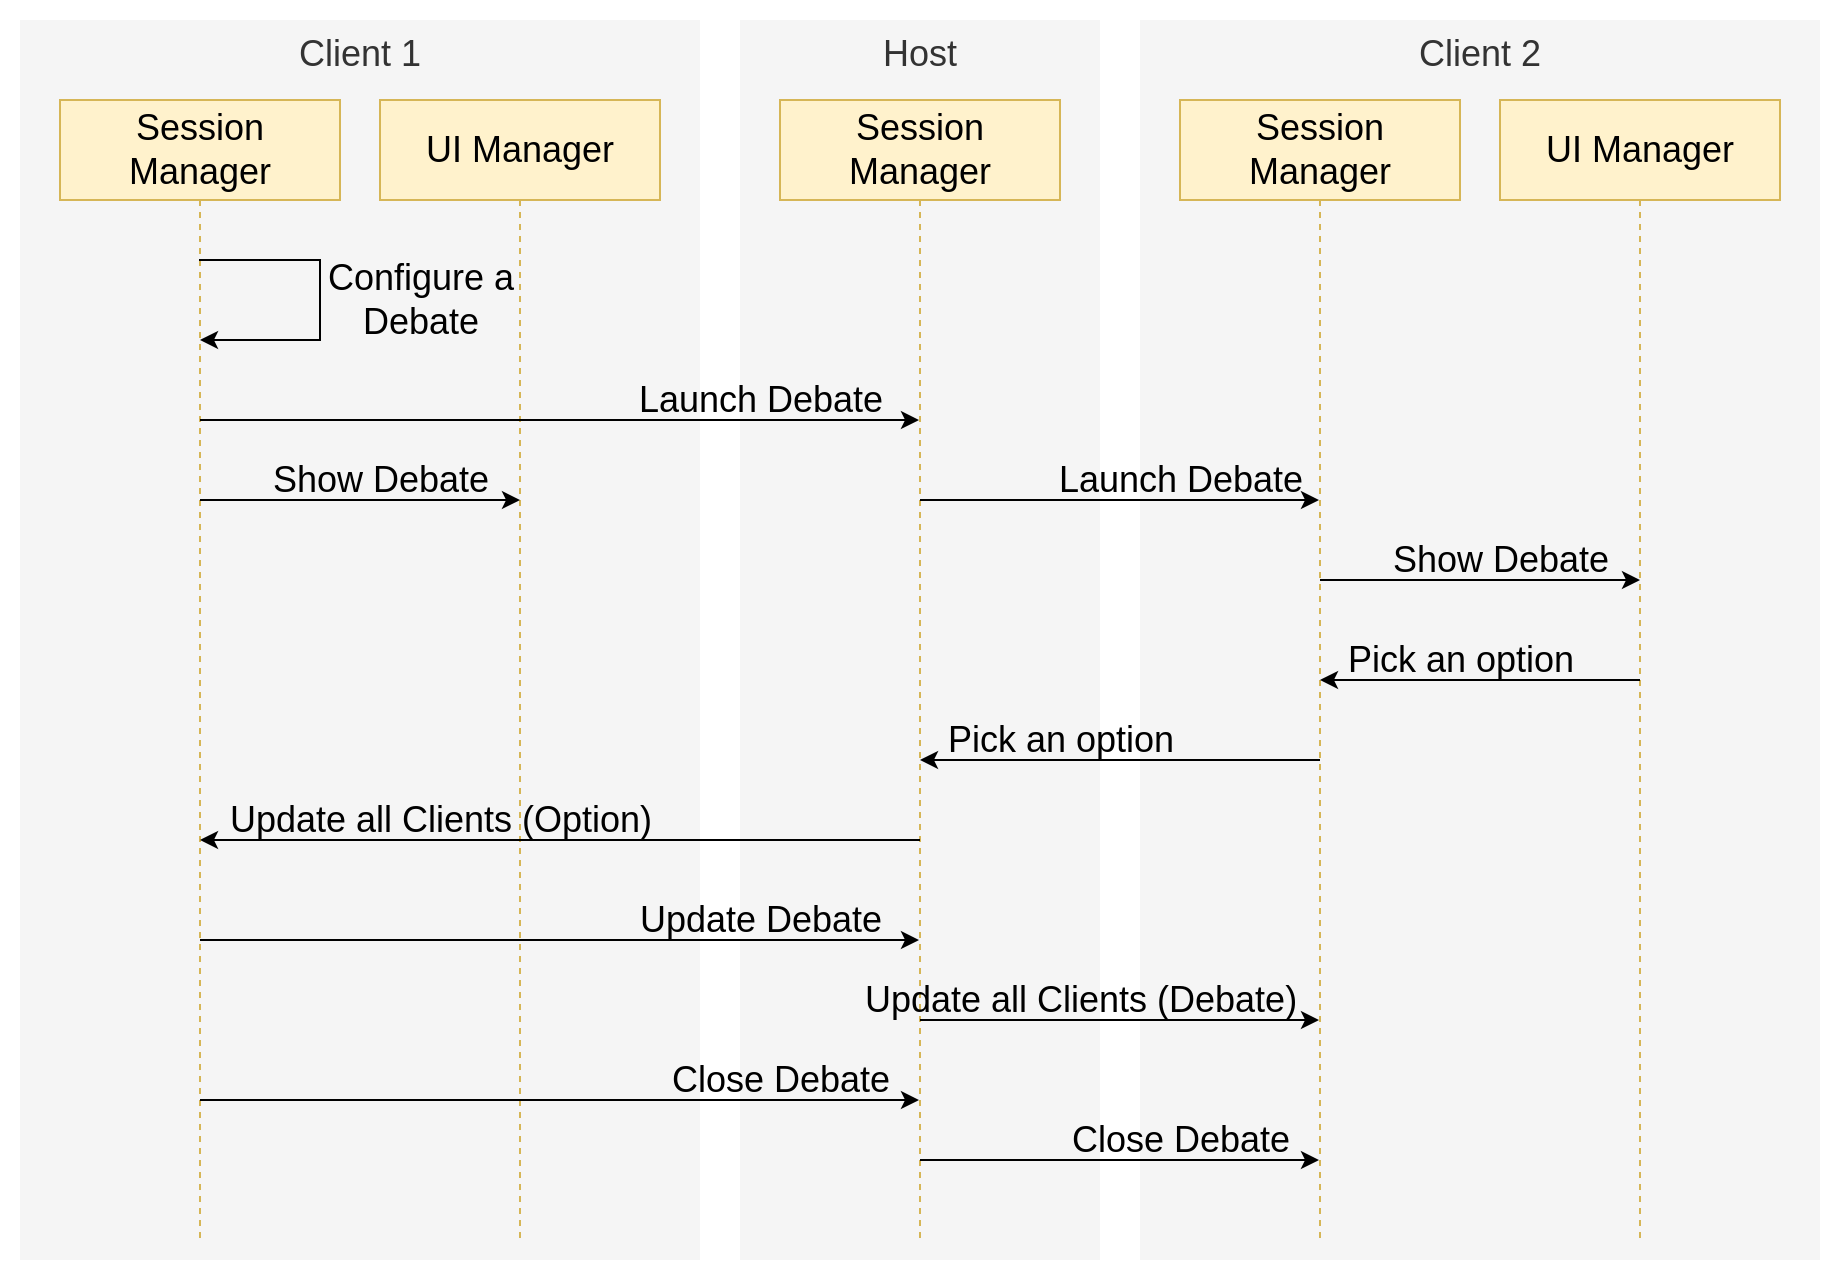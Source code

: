 <mxfile version="28.0.6">
  <diagram name="Page-1" id="0rfWOfyjAOf733A-oJOd">
    <mxGraphModel dx="1426" dy="841" grid="1" gridSize="10" guides="1" tooltips="1" connect="1" arrows="1" fold="1" page="1" pageScale="1" pageWidth="827" pageHeight="1169" math="0" shadow="0">
      <root>
        <mxCell id="0" />
        <mxCell id="1" parent="0" />
        <mxCell id="B6tf1ZhUQxjnIPDWgsCj-48" value="" style="rounded=0;whiteSpace=wrap;html=1;strokeColor=none;" parent="1" vertex="1">
          <mxGeometry x="90" y="30" width="920" height="640" as="geometry" />
        </mxCell>
        <mxCell id="B6tf1ZhUQxjnIPDWgsCj-47" value="Client 2" style="rounded=0;whiteSpace=wrap;html=1;fillColor=#f5f5f5;fontColor=#333333;strokeColor=none;verticalAlign=top;fontSize=18;" parent="1" vertex="1">
          <mxGeometry x="660" y="40" width="340" height="620" as="geometry" />
        </mxCell>
        <mxCell id="B6tf1ZhUQxjnIPDWgsCj-46" value="Host" style="rounded=0;whiteSpace=wrap;html=1;fillColor=#f5f5f5;fontColor=#333333;strokeColor=none;verticalAlign=top;fontSize=18;" parent="1" vertex="1">
          <mxGeometry x="460" y="40" width="180" height="620" as="geometry" />
        </mxCell>
        <mxCell id="B6tf1ZhUQxjnIPDWgsCj-45" value="Client 1" style="rounded=0;whiteSpace=wrap;html=1;fillColor=#f5f5f5;fontColor=#333333;strokeColor=none;verticalAlign=top;fontSize=18;" parent="1" vertex="1">
          <mxGeometry x="100" y="40" width="340" height="620" as="geometry" />
        </mxCell>
        <mxCell id="uIkM0Dpdz_mQOi9VMkWr-1" value="Session Manager" style="shape=umlLifeline;perimeter=lifelinePerimeter;whiteSpace=wrap;html=1;container=1;dropTarget=0;collapsible=0;recursiveResize=0;outlineConnect=0;portConstraint=eastwest;newEdgeStyle={&quot;curved&quot;:0,&quot;rounded&quot;:0};fontSize=18;size=50;fillColor=#fff2cc;strokeColor=#d6b656;" parent="1" vertex="1">
          <mxGeometry x="120" y="80" width="140" height="570" as="geometry" />
        </mxCell>
        <mxCell id="uIkM0Dpdz_mQOi9VMkWr-31" value="Session Manager" style="shape=umlLifeline;perimeter=lifelinePerimeter;whiteSpace=wrap;html=1;container=1;dropTarget=0;collapsible=0;recursiveResize=0;outlineConnect=0;portConstraint=eastwest;newEdgeStyle={&quot;curved&quot;:0,&quot;rounded&quot;:0};fontSize=18;size=50;fillColor=#fff2cc;strokeColor=#d6b656;" parent="1" vertex="1">
          <mxGeometry x="480" y="80" width="140" height="570" as="geometry" />
        </mxCell>
        <mxCell id="uIkM0Dpdz_mQOi9VMkWr-32" value="UI Manager" style="shape=umlLifeline;perimeter=lifelinePerimeter;whiteSpace=wrap;html=1;container=1;dropTarget=0;collapsible=0;recursiveResize=0;outlineConnect=0;portConstraint=eastwest;newEdgeStyle={&quot;curved&quot;:0,&quot;rounded&quot;:0};fontSize=18;size=50;fillColor=#fff2cc;strokeColor=#d6b656;" parent="1" vertex="1">
          <mxGeometry x="280" y="80" width="140" height="570" as="geometry" />
        </mxCell>
        <mxCell id="uIkM0Dpdz_mQOi9VMkWr-46" value="" style="endArrow=classic;html=1;rounded=0;snapToPoint=0;" parent="1" target="uIkM0Dpdz_mQOi9VMkWr-1" edge="1">
          <mxGeometry relative="1" as="geometry">
            <mxPoint x="189.5" y="160" as="sourcePoint" />
            <mxPoint x="476" y="160" as="targetPoint" />
            <Array as="points">
              <mxPoint x="250" y="160" />
              <mxPoint x="250" y="180" />
              <mxPoint x="250" y="200" />
            </Array>
          </mxGeometry>
        </mxCell>
        <mxCell id="uIkM0Dpdz_mQOi9VMkWr-47" value="Configure a&lt;div&gt;Debate&lt;/div&gt;" style="edgeLabel;resizable=0;html=1;;align=center;verticalAlign=middle;fontSize=18;labelBackgroundColor=none;" parent="uIkM0Dpdz_mQOi9VMkWr-46" connectable="0" vertex="1">
          <mxGeometry relative="1" as="geometry">
            <mxPoint x="50" as="offset" />
          </mxGeometry>
        </mxCell>
        <mxCell id="B6tf1ZhUQxjnIPDWgsCj-1" value="UI Manager" style="shape=umlLifeline;perimeter=lifelinePerimeter;whiteSpace=wrap;html=1;container=1;dropTarget=0;collapsible=0;recursiveResize=0;outlineConnect=0;portConstraint=eastwest;newEdgeStyle={&quot;curved&quot;:0,&quot;rounded&quot;:0};fontSize=18;size=50;fillColor=#fff2cc;strokeColor=#d6b656;" parent="1" vertex="1">
          <mxGeometry x="840" y="80" width="140" height="570" as="geometry" />
        </mxCell>
        <mxCell id="B6tf1ZhUQxjnIPDWgsCj-2" value="Session Manager" style="shape=umlLifeline;perimeter=lifelinePerimeter;whiteSpace=wrap;html=1;container=1;dropTarget=0;collapsible=0;recursiveResize=0;outlineConnect=0;portConstraint=eastwest;newEdgeStyle={&quot;curved&quot;:0,&quot;rounded&quot;:0};fontSize=18;size=50;fillColor=#fff2cc;strokeColor=#d6b656;" parent="1" vertex="1">
          <mxGeometry x="680" y="80" width="140" height="570" as="geometry" />
        </mxCell>
        <mxCell id="B6tf1ZhUQxjnIPDWgsCj-11" value="" style="endArrow=classic;html=1;rounded=0;snapToPoint=0;" parent="1" edge="1">
          <mxGeometry relative="1" as="geometry">
            <mxPoint x="550" y="280" as="sourcePoint" />
            <mxPoint x="749.5" y="280" as="targetPoint" />
          </mxGeometry>
        </mxCell>
        <mxCell id="B6tf1ZhUQxjnIPDWgsCj-12" value="Launch Debate" style="edgeLabel;resizable=0;html=1;;align=center;verticalAlign=middle;fontSize=18;labelBackgroundColor=none;" parent="B6tf1ZhUQxjnIPDWgsCj-11" connectable="0" vertex="1">
          <mxGeometry relative="1" as="geometry">
            <mxPoint x="30" y="-10" as="offset" />
          </mxGeometry>
        </mxCell>
        <mxCell id="B6tf1ZhUQxjnIPDWgsCj-13" value="" style="endArrow=classic;html=1;rounded=0;snapToPoint=0;" parent="1" edge="1">
          <mxGeometry relative="1" as="geometry">
            <mxPoint x="190" y="240" as="sourcePoint" />
            <mxPoint x="549.5" y="240" as="targetPoint" />
          </mxGeometry>
        </mxCell>
        <mxCell id="B6tf1ZhUQxjnIPDWgsCj-14" value="Launch Debate" style="edgeLabel;resizable=0;html=1;;align=center;verticalAlign=middle;fontSize=18;labelBackgroundColor=none;" parent="B6tf1ZhUQxjnIPDWgsCj-13" connectable="0" vertex="1">
          <mxGeometry relative="1" as="geometry">
            <mxPoint x="100" y="-10" as="offset" />
          </mxGeometry>
        </mxCell>
        <mxCell id="B6tf1ZhUQxjnIPDWgsCj-18" value="" style="endArrow=classic;html=1;rounded=0;snapToPoint=0;" parent="1" edge="1">
          <mxGeometry relative="1" as="geometry">
            <mxPoint x="750" y="320" as="sourcePoint" />
            <mxPoint x="910" y="320" as="targetPoint" />
          </mxGeometry>
        </mxCell>
        <mxCell id="B6tf1ZhUQxjnIPDWgsCj-19" value="Show Debate" style="edgeLabel;resizable=0;html=1;;align=center;verticalAlign=middle;fontSize=18;labelBackgroundColor=none;" parent="B6tf1ZhUQxjnIPDWgsCj-18" connectable="0" vertex="1">
          <mxGeometry relative="1" as="geometry">
            <mxPoint x="10" y="-10" as="offset" />
          </mxGeometry>
        </mxCell>
        <mxCell id="vas9QkJzwZENbsBJghM2-3" value="" style="endArrow=classic;html=1;rounded=0;snapToPoint=0;" edge="1" parent="1">
          <mxGeometry relative="1" as="geometry">
            <mxPoint x="190" y="280" as="sourcePoint" />
            <mxPoint x="350" y="280" as="targetPoint" />
          </mxGeometry>
        </mxCell>
        <mxCell id="vas9QkJzwZENbsBJghM2-4" value="Show Debate" style="edgeLabel;resizable=0;html=1;;align=center;verticalAlign=middle;fontSize=18;labelBackgroundColor=none;" connectable="0" vertex="1" parent="vas9QkJzwZENbsBJghM2-3">
          <mxGeometry relative="1" as="geometry">
            <mxPoint x="10" y="-10" as="offset" />
          </mxGeometry>
        </mxCell>
        <mxCell id="vas9QkJzwZENbsBJghM2-5" value="" style="endArrow=classic;html=1;rounded=0;snapToPoint=0;" edge="1" parent="1">
          <mxGeometry relative="1" as="geometry">
            <mxPoint x="910" y="370" as="sourcePoint" />
            <mxPoint x="750" y="370" as="targetPoint" />
          </mxGeometry>
        </mxCell>
        <mxCell id="vas9QkJzwZENbsBJghM2-6" value="Pick an option" style="edgeLabel;resizable=0;html=1;;align=center;verticalAlign=middle;fontSize=18;labelBackgroundColor=none;" connectable="0" vertex="1" parent="vas9QkJzwZENbsBJghM2-5">
          <mxGeometry relative="1" as="geometry">
            <mxPoint x="-10" y="-10" as="offset" />
          </mxGeometry>
        </mxCell>
        <mxCell id="vas9QkJzwZENbsBJghM2-7" value="" style="endArrow=classic;html=1;rounded=0;snapToPoint=0;" edge="1" parent="1" target="uIkM0Dpdz_mQOi9VMkWr-31">
          <mxGeometry relative="1" as="geometry">
            <mxPoint x="750" y="410" as="sourcePoint" />
            <mxPoint x="590" y="410" as="targetPoint" />
          </mxGeometry>
        </mxCell>
        <mxCell id="vas9QkJzwZENbsBJghM2-8" value="Pick an option" style="edgeLabel;resizable=0;html=1;;align=center;verticalAlign=middle;fontSize=18;labelBackgroundColor=none;" connectable="0" vertex="1" parent="vas9QkJzwZENbsBJghM2-7">
          <mxGeometry relative="1" as="geometry">
            <mxPoint x="-30" y="-10" as="offset" />
          </mxGeometry>
        </mxCell>
        <mxCell id="vas9QkJzwZENbsBJghM2-9" value="" style="endArrow=classic;html=1;rounded=0;snapToPoint=0;" edge="1" parent="1" target="uIkM0Dpdz_mQOi9VMkWr-1">
          <mxGeometry relative="1" as="geometry">
            <mxPoint x="550" y="450" as="sourcePoint" />
            <mxPoint x="350" y="450" as="targetPoint" />
          </mxGeometry>
        </mxCell>
        <mxCell id="vas9QkJzwZENbsBJghM2-10" value="Update all Clients (Option)" style="edgeLabel;resizable=0;html=1;;align=center;verticalAlign=middle;fontSize=18;labelBackgroundColor=none;" connectable="0" vertex="1" parent="vas9QkJzwZENbsBJghM2-9">
          <mxGeometry relative="1" as="geometry">
            <mxPoint x="-60" y="-10" as="offset" />
          </mxGeometry>
        </mxCell>
        <mxCell id="vas9QkJzwZENbsBJghM2-11" value="" style="endArrow=classic;html=1;rounded=0;snapToPoint=0;" edge="1" parent="1">
          <mxGeometry relative="1" as="geometry">
            <mxPoint x="190" y="500" as="sourcePoint" />
            <mxPoint x="549.5" y="500" as="targetPoint" />
          </mxGeometry>
        </mxCell>
        <mxCell id="vas9QkJzwZENbsBJghM2-12" value="Update Debate" style="edgeLabel;resizable=0;html=1;;align=center;verticalAlign=middle;fontSize=18;labelBackgroundColor=none;" connectable="0" vertex="1" parent="vas9QkJzwZENbsBJghM2-11">
          <mxGeometry relative="1" as="geometry">
            <mxPoint x="100" y="-10" as="offset" />
          </mxGeometry>
        </mxCell>
        <mxCell id="vas9QkJzwZENbsBJghM2-13" value="" style="endArrow=classic;html=1;rounded=0;snapToPoint=0;" edge="1" parent="1">
          <mxGeometry relative="1" as="geometry">
            <mxPoint x="550" y="540" as="sourcePoint" />
            <mxPoint x="749.5" y="540" as="targetPoint" />
          </mxGeometry>
        </mxCell>
        <mxCell id="vas9QkJzwZENbsBJghM2-14" value="Update all Clients (Debate)" style="edgeLabel;resizable=0;html=1;;align=center;verticalAlign=middle;fontSize=18;labelBackgroundColor=none;" connectable="0" vertex="1" parent="vas9QkJzwZENbsBJghM2-13">
          <mxGeometry relative="1" as="geometry">
            <mxPoint x="-20" y="-10" as="offset" />
          </mxGeometry>
        </mxCell>
        <mxCell id="vas9QkJzwZENbsBJghM2-15" value="" style="endArrow=classic;html=1;rounded=0;snapToPoint=0;" edge="1" parent="1">
          <mxGeometry relative="1" as="geometry">
            <mxPoint x="190" y="580" as="sourcePoint" />
            <mxPoint x="549.5" y="580" as="targetPoint" />
          </mxGeometry>
        </mxCell>
        <mxCell id="vas9QkJzwZENbsBJghM2-16" value="Close Debate" style="edgeLabel;resizable=0;html=1;;align=center;verticalAlign=middle;fontSize=18;labelBackgroundColor=none;" connectable="0" vertex="1" parent="vas9QkJzwZENbsBJghM2-15">
          <mxGeometry relative="1" as="geometry">
            <mxPoint x="110" y="-10" as="offset" />
          </mxGeometry>
        </mxCell>
        <mxCell id="vas9QkJzwZENbsBJghM2-17" value="" style="endArrow=classic;html=1;rounded=0;snapToPoint=0;" edge="1" parent="1">
          <mxGeometry relative="1" as="geometry">
            <mxPoint x="550" y="610" as="sourcePoint" />
            <mxPoint x="749.5" y="610" as="targetPoint" />
          </mxGeometry>
        </mxCell>
        <mxCell id="vas9QkJzwZENbsBJghM2-18" value="Close Debate" style="edgeLabel;resizable=0;html=1;;align=center;verticalAlign=middle;fontSize=18;labelBackgroundColor=none;" connectable="0" vertex="1" parent="vas9QkJzwZENbsBJghM2-17">
          <mxGeometry relative="1" as="geometry">
            <mxPoint x="30" y="-10" as="offset" />
          </mxGeometry>
        </mxCell>
      </root>
    </mxGraphModel>
  </diagram>
</mxfile>
